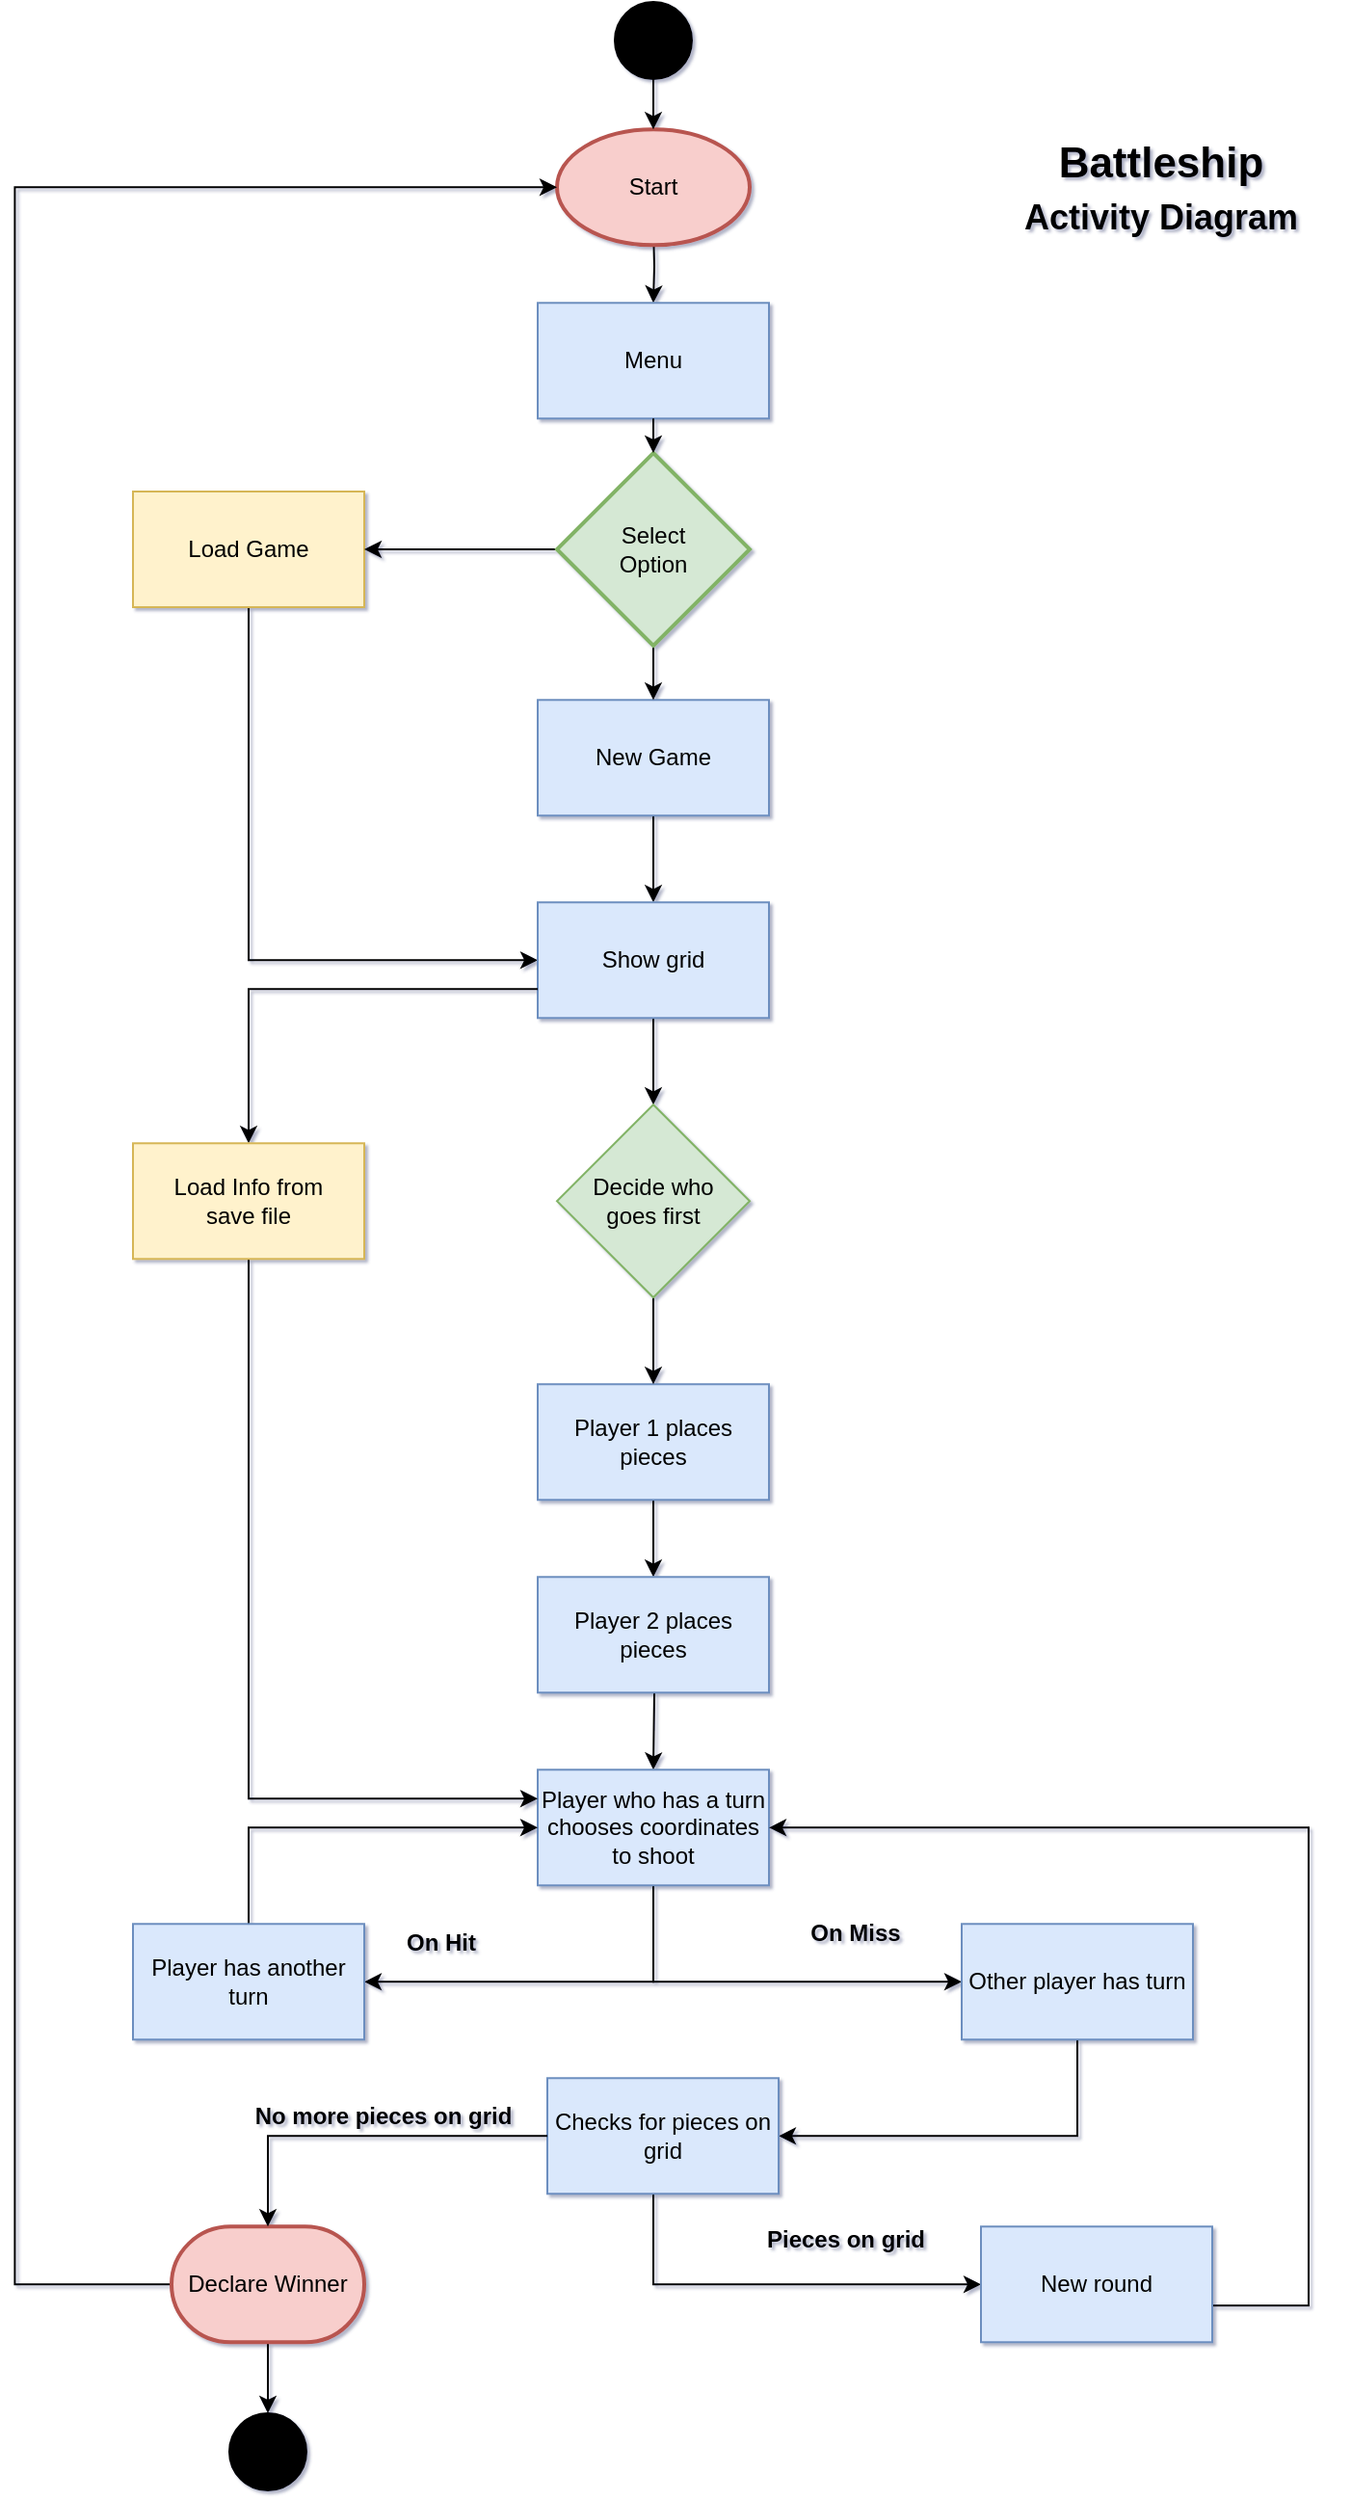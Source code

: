 <mxfile version="12.5.8" type="device"><diagram id="C5RBs43oDa-KdzZeNtuy" name="Page-1"><mxGraphModel dx="1283" dy="1793" grid="0" gridSize="10" guides="1" tooltips="1" connect="1" arrows="1" fold="1" page="1" pageScale="1" pageWidth="827" pageHeight="1169" math="0" shadow="1"><root><mxCell id="WIyWlLk6GJQsqaUBKTNV-0"/><mxCell id="WIyWlLk6GJQsqaUBKTNV-1" parent="WIyWlLk6GJQsqaUBKTNV-0"/><mxCell id="BOUVBBY70fyEWPpo8IRB-9" style="edgeStyle=orthogonalEdgeStyle;rounded=0;orthogonalLoop=1;jettySize=auto;html=1;exitX=0.5;exitY=1;exitDx=0;exitDy=0;entryX=0.5;entryY=0;entryDx=0;entryDy=0;" edge="1" parent="WIyWlLk6GJQsqaUBKTNV-1" target="BOUVBBY70fyEWPpo8IRB-1"><mxGeometry relative="1" as="geometry"><mxPoint x="393" y="-1042.86" as="sourcePoint"/></mxGeometry></mxCell><mxCell id="BOUVBBY70fyEWPpo8IRB-1" value="Menu" style="rounded=0;whiteSpace=wrap;html=1;fillColor=#dae8fc;strokeColor=#6c8ebf;" vertex="1" parent="WIyWlLk6GJQsqaUBKTNV-1"><mxGeometry x="333" y="-1002.86" width="120" height="60" as="geometry"/></mxCell><mxCell id="BOUVBBY70fyEWPpo8IRB-87" style="edgeStyle=orthogonalEdgeStyle;rounded=0;orthogonalLoop=1;jettySize=auto;html=1;exitX=0.5;exitY=1;exitDx=0;exitDy=0;entryX=0;entryY=0.5;entryDx=0;entryDy=0;" edge="1" parent="WIyWlLk6GJQsqaUBKTNV-1" source="BOUVBBY70fyEWPpo8IRB-11" target="BOUVBBY70fyEWPpo8IRB-19"><mxGeometry relative="1" as="geometry"/></mxCell><mxCell id="BOUVBBY70fyEWPpo8IRB-11" value="Load Game" style="rounded=0;whiteSpace=wrap;html=1;fillColor=#fff2cc;strokeColor=#d6b656;" vertex="1" parent="WIyWlLk6GJQsqaUBKTNV-1"><mxGeometry x="123" y="-905.0" width="120" height="60" as="geometry"/></mxCell><mxCell id="BOUVBBY70fyEWPpo8IRB-20" value="" style="edgeStyle=orthogonalEdgeStyle;rounded=0;orthogonalLoop=1;jettySize=auto;html=1;" edge="1" parent="WIyWlLk6GJQsqaUBKTNV-1" source="BOUVBBY70fyEWPpo8IRB-13" target="BOUVBBY70fyEWPpo8IRB-19"><mxGeometry relative="1" as="geometry"/></mxCell><mxCell id="BOUVBBY70fyEWPpo8IRB-13" value="New Game" style="rounded=0;whiteSpace=wrap;html=1;fillColor=#dae8fc;strokeColor=#6c8ebf;" vertex="1" parent="WIyWlLk6GJQsqaUBKTNV-1"><mxGeometry x="333" y="-796.86" width="120" height="60" as="geometry"/></mxCell><mxCell id="BOUVBBY70fyEWPpo8IRB-38" value="" style="edgeStyle=orthogonalEdgeStyle;rounded=0;orthogonalLoop=1;jettySize=auto;html=1;" edge="1" parent="WIyWlLk6GJQsqaUBKTNV-1" source="BOUVBBY70fyEWPpo8IRB-19" target="BOUVBBY70fyEWPpo8IRB-36"><mxGeometry relative="1" as="geometry"/></mxCell><mxCell id="BOUVBBY70fyEWPpo8IRB-19" value="Show grid" style="rounded=0;whiteSpace=wrap;html=1;fillColor=#dae8fc;strokeColor=#6c8ebf;" vertex="1" parent="WIyWlLk6GJQsqaUBKTNV-1"><mxGeometry x="333" y="-691.86" width="120" height="60" as="geometry"/></mxCell><mxCell id="BOUVBBY70fyEWPpo8IRB-33" value="" style="edgeStyle=orthogonalEdgeStyle;rounded=0;orthogonalLoop=1;jettySize=auto;html=1;" edge="1" parent="WIyWlLk6GJQsqaUBKTNV-1" source="BOUVBBY70fyEWPpo8IRB-21" target="BOUVBBY70fyEWPpo8IRB-32"><mxGeometry relative="1" as="geometry"/></mxCell><mxCell id="BOUVBBY70fyEWPpo8IRB-21" value="Player 1 places pieces" style="rounded=0;whiteSpace=wrap;html=1;fillColor=#dae8fc;strokeColor=#6c8ebf;" vertex="1" parent="WIyWlLk6GJQsqaUBKTNV-1"><mxGeometry x="333" y="-441.86" width="120" height="60" as="geometry"/></mxCell><mxCell id="BOUVBBY70fyEWPpo8IRB-31" value="" style="edgeStyle=orthogonalEdgeStyle;rounded=0;orthogonalLoop=1;jettySize=auto;html=1;" edge="1" parent="WIyWlLk6GJQsqaUBKTNV-1" source="BOUVBBY70fyEWPpo8IRB-15" target="BOUVBBY70fyEWPpo8IRB-13"><mxGeometry relative="1" as="geometry"/></mxCell><mxCell id="BOUVBBY70fyEWPpo8IRB-17" value="Start" style="strokeWidth=2;html=1;shape=mxgraph.flowchart.start_1;whiteSpace=wrap;fillColor=#f8cecc;strokeColor=#b85450;" vertex="1" parent="WIyWlLk6GJQsqaUBKTNV-1"><mxGeometry x="343" y="-1092.86" width="100" height="60" as="geometry"/></mxCell><mxCell id="BOUVBBY70fyEWPpo8IRB-35" value="" style="edgeStyle=orthogonalEdgeStyle;rounded=0;orthogonalLoop=1;jettySize=auto;html=1;" edge="1" parent="WIyWlLk6GJQsqaUBKTNV-1" target="BOUVBBY70fyEWPpo8IRB-34"><mxGeometry relative="1" as="geometry"><mxPoint x="393" y="-321.86" as="sourcePoint"/></mxGeometry></mxCell><mxCell id="BOUVBBY70fyEWPpo8IRB-32" value="Player 2 places pieces" style="rounded=0;whiteSpace=wrap;html=1;fillColor=#dae8fc;strokeColor=#6c8ebf;" vertex="1" parent="WIyWlLk6GJQsqaUBKTNV-1"><mxGeometry x="333" y="-341.86" width="120" height="60" as="geometry"/></mxCell><mxCell id="BOUVBBY70fyEWPpo8IRB-61" style="edgeStyle=orthogonalEdgeStyle;rounded=0;orthogonalLoop=1;jettySize=auto;html=1;exitX=0.5;exitY=1;exitDx=0;exitDy=0;entryX=1;entryY=0.5;entryDx=0;entryDy=0;" edge="1" parent="WIyWlLk6GJQsqaUBKTNV-1" source="BOUVBBY70fyEWPpo8IRB-34" target="BOUVBBY70fyEWPpo8IRB-58"><mxGeometry relative="1" as="geometry"/></mxCell><mxCell id="BOUVBBY70fyEWPpo8IRB-62" style="edgeStyle=orthogonalEdgeStyle;rounded=0;orthogonalLoop=1;jettySize=auto;html=1;exitX=0.5;exitY=1;exitDx=0;exitDy=0;entryX=0;entryY=0.5;entryDx=0;entryDy=0;" edge="1" parent="WIyWlLk6GJQsqaUBKTNV-1" source="BOUVBBY70fyEWPpo8IRB-34" target="BOUVBBY70fyEWPpo8IRB-59"><mxGeometry relative="1" as="geometry"/></mxCell><mxCell id="BOUVBBY70fyEWPpo8IRB-34" value="Player who has a turn chooses coordinates to shoot" style="rounded=0;whiteSpace=wrap;html=1;fillColor=#dae8fc;strokeColor=#6c8ebf;" vertex="1" parent="WIyWlLk6GJQsqaUBKTNV-1"><mxGeometry x="333" y="-241.86" width="120" height="60" as="geometry"/></mxCell><mxCell id="BOUVBBY70fyEWPpo8IRB-37" value="" style="edgeStyle=orthogonalEdgeStyle;rounded=0;orthogonalLoop=1;jettySize=auto;html=1;" edge="1" parent="WIyWlLk6GJQsqaUBKTNV-1" source="BOUVBBY70fyEWPpo8IRB-36" target="BOUVBBY70fyEWPpo8IRB-21"><mxGeometry relative="1" as="geometry"/></mxCell><mxCell id="BOUVBBY70fyEWPpo8IRB-36" value="Decide who &lt;br&gt;goes first" style="rhombus;whiteSpace=wrap;html=1;fillColor=#d5e8d4;strokeColor=#82b366;" vertex="1" parent="WIyWlLk6GJQsqaUBKTNV-1"><mxGeometry x="343" y="-586.86" width="100" height="100" as="geometry"/></mxCell><mxCell id="BOUVBBY70fyEWPpo8IRB-50" style="edgeStyle=orthogonalEdgeStyle;rounded=0;orthogonalLoop=1;jettySize=auto;html=1;exitX=0;exitY=0.75;exitDx=0;exitDy=0;entryX=0.5;entryY=0;entryDx=0;entryDy=0;" edge="1" parent="WIyWlLk6GJQsqaUBKTNV-1" source="BOUVBBY70fyEWPpo8IRB-19" target="BOUVBBY70fyEWPpo8IRB-49"><mxGeometry relative="1" as="geometry"><Array as="points"><mxPoint x="183.0" y="-646.86"/></Array></mxGeometry></mxCell><mxCell id="BOUVBBY70fyEWPpo8IRB-95" style="edgeStyle=orthogonalEdgeStyle;rounded=0;orthogonalLoop=1;jettySize=auto;html=1;exitX=0;exitY=0.5;exitDx=0;exitDy=0;exitPerimeter=0;entryX=1;entryY=0.5;entryDx=0;entryDy=0;" edge="1" parent="WIyWlLk6GJQsqaUBKTNV-1" source="BOUVBBY70fyEWPpo8IRB-15" target="BOUVBBY70fyEWPpo8IRB-11"><mxGeometry relative="1" as="geometry"/></mxCell><mxCell id="BOUVBBY70fyEWPpo8IRB-15" value="Select&lt;br&gt;Option" style="strokeWidth=2;html=1;shape=mxgraph.flowchart.decision;whiteSpace=wrap;fillColor=#d5e8d4;strokeColor=#82b366;" vertex="1" parent="WIyWlLk6GJQsqaUBKTNV-1"><mxGeometry x="343" y="-925.0" width="100" height="100" as="geometry"/></mxCell><mxCell id="BOUVBBY70fyEWPpo8IRB-40" style="edgeStyle=orthogonalEdgeStyle;rounded=0;orthogonalLoop=1;jettySize=auto;html=1;exitX=0.5;exitY=1;exitDx=0;exitDy=0;entryX=0.5;entryY=0;entryDx=0;entryDy=0;" edge="1" parent="WIyWlLk6GJQsqaUBKTNV-1" source="BOUVBBY70fyEWPpo8IRB-1" target="BOUVBBY70fyEWPpo8IRB-15"><mxGeometry relative="1" as="geometry"><mxPoint x="393" y="-942.86" as="sourcePoint"/><mxPoint x="393" y="-872.86" as="targetPoint"/></mxGeometry></mxCell><mxCell id="BOUVBBY70fyEWPpo8IRB-57" style="edgeStyle=orthogonalEdgeStyle;rounded=0;orthogonalLoop=1;jettySize=auto;html=1;exitX=0.5;exitY=1;exitDx=0;exitDy=0;entryX=0;entryY=0.25;entryDx=0;entryDy=0;" edge="1" parent="WIyWlLk6GJQsqaUBKTNV-1" source="BOUVBBY70fyEWPpo8IRB-49" target="BOUVBBY70fyEWPpo8IRB-34"><mxGeometry relative="1" as="geometry"/></mxCell><mxCell id="BOUVBBY70fyEWPpo8IRB-49" value="Load Info from&lt;br&gt;save file" style="rounded=0;whiteSpace=wrap;html=1;fillColor=#fff2cc;strokeColor=#d6b656;" vertex="1" parent="WIyWlLk6GJQsqaUBKTNV-1"><mxGeometry x="123" y="-566.86" width="120" height="60" as="geometry"/></mxCell><mxCell id="BOUVBBY70fyEWPpo8IRB-91" style="edgeStyle=orthogonalEdgeStyle;rounded=0;orthogonalLoop=1;jettySize=auto;html=1;exitX=0.5;exitY=0;exitDx=0;exitDy=0;entryX=0;entryY=0.5;entryDx=0;entryDy=0;" edge="1" parent="WIyWlLk6GJQsqaUBKTNV-1" source="BOUVBBY70fyEWPpo8IRB-58" target="BOUVBBY70fyEWPpo8IRB-34"><mxGeometry relative="1" as="geometry"/></mxCell><mxCell id="BOUVBBY70fyEWPpo8IRB-58" value="Player has another turn" style="rounded=0;whiteSpace=wrap;html=1;fillColor=#dae8fc;strokeColor=#6c8ebf;" vertex="1" parent="WIyWlLk6GJQsqaUBKTNV-1"><mxGeometry x="123" y="-161.86" width="120" height="60" as="geometry"/></mxCell><mxCell id="BOUVBBY70fyEWPpo8IRB-68" style="edgeStyle=orthogonalEdgeStyle;rounded=0;orthogonalLoop=1;jettySize=auto;html=1;exitX=0.5;exitY=1;exitDx=0;exitDy=0;entryX=1;entryY=0.5;entryDx=0;entryDy=0;" edge="1" parent="WIyWlLk6GJQsqaUBKTNV-1" source="BOUVBBY70fyEWPpo8IRB-59" target="BOUVBBY70fyEWPpo8IRB-67"><mxGeometry relative="1" as="geometry"><Array as="points"><mxPoint x="613" y="-51.86"/></Array></mxGeometry></mxCell><mxCell id="BOUVBBY70fyEWPpo8IRB-59" value="Other player has turn" style="rounded=0;whiteSpace=wrap;html=1;fillColor=#dae8fc;strokeColor=#6c8ebf;" vertex="1" parent="WIyWlLk6GJQsqaUBKTNV-1"><mxGeometry x="553" y="-161.86" width="120" height="60" as="geometry"/></mxCell><mxCell id="BOUVBBY70fyEWPpo8IRB-64" value="On Hit" style="text;html=1;strokeColor=none;fillColor=none;align=center;verticalAlign=middle;whiteSpace=wrap;rounded=0;fontStyle=1" vertex="1" parent="WIyWlLk6GJQsqaUBKTNV-1"><mxGeometry x="263" y="-161.86" width="40" height="20" as="geometry"/></mxCell><mxCell id="BOUVBBY70fyEWPpo8IRB-66" value="On Miss" style="text;html=1;strokeColor=none;fillColor=none;align=center;verticalAlign=middle;whiteSpace=wrap;rounded=0;fontStyle=1" vertex="1" parent="WIyWlLk6GJQsqaUBKTNV-1"><mxGeometry x="463" y="-171.86" width="70" height="30" as="geometry"/></mxCell><mxCell id="BOUVBBY70fyEWPpo8IRB-74" style="edgeStyle=orthogonalEdgeStyle;rounded=0;orthogonalLoop=1;jettySize=auto;html=1;exitX=0.5;exitY=1;exitDx=0;exitDy=0;entryX=0;entryY=0.5;entryDx=0;entryDy=0;" edge="1" parent="WIyWlLk6GJQsqaUBKTNV-1" target="BOUVBBY70fyEWPpo8IRB-69"><mxGeometry relative="1" as="geometry"><mxPoint x="408" y="-32.86" as="sourcePoint"/><Array as="points"><mxPoint x="393" y="-32.86"/><mxPoint x="393" y="25.14"/></Array></mxGeometry></mxCell><mxCell id="BOUVBBY70fyEWPpo8IRB-67" value="Checks for pieces on grid" style="rounded=0;whiteSpace=wrap;html=1;fillColor=#dae8fc;strokeColor=#6c8ebf;" vertex="1" parent="WIyWlLk6GJQsqaUBKTNV-1"><mxGeometry x="338" y="-81.86" width="120" height="60" as="geometry"/></mxCell><mxCell id="BOUVBBY70fyEWPpo8IRB-76" style="edgeStyle=orthogonalEdgeStyle;rounded=0;orthogonalLoop=1;jettySize=auto;html=1;exitX=1;exitY=0.5;exitDx=0;exitDy=0;entryX=1;entryY=0.5;entryDx=0;entryDy=0;" edge="1" parent="WIyWlLk6GJQsqaUBKTNV-1" source="BOUVBBY70fyEWPpo8IRB-69" target="BOUVBBY70fyEWPpo8IRB-34"><mxGeometry relative="1" as="geometry"><mxPoint x="723" y="-221.86" as="targetPoint"/><Array as="points"><mxPoint x="733" y="36.14"/><mxPoint x="733" y="-211.86"/></Array></mxGeometry></mxCell><mxCell id="BOUVBBY70fyEWPpo8IRB-69" value="New round" style="rounded=0;whiteSpace=wrap;html=1;fillColor=#dae8fc;strokeColor=#6c8ebf;" vertex="1" parent="WIyWlLk6GJQsqaUBKTNV-1"><mxGeometry x="563" y="-4.86" width="120" height="60" as="geometry"/></mxCell><mxCell id="BOUVBBY70fyEWPpo8IRB-72" value="No more pieces on grid" style="text;html=1;strokeColor=none;fillColor=none;align=center;verticalAlign=middle;whiteSpace=wrap;rounded=0;fontStyle=1" vertex="1" parent="WIyWlLk6GJQsqaUBKTNV-1"><mxGeometry x="183.0" y="-71.86" width="140" height="20" as="geometry"/></mxCell><mxCell id="BOUVBBY70fyEWPpo8IRB-75" value="Pieces on grid" style="text;html=1;strokeColor=none;fillColor=none;align=center;verticalAlign=middle;whiteSpace=wrap;rounded=0;fontStyle=1" vertex="1" parent="WIyWlLk6GJQsqaUBKTNV-1"><mxGeometry x="448" y="-12.86" width="90" height="30" as="geometry"/></mxCell><mxCell id="BOUVBBY70fyEWPpo8IRB-99" style="edgeStyle=orthogonalEdgeStyle;rounded=0;orthogonalLoop=1;jettySize=auto;html=1;exitX=0.5;exitY=1;exitDx=0;exitDy=0;exitPerimeter=0;entryX=0.5;entryY=0;entryDx=0;entryDy=0;" edge="1" parent="WIyWlLk6GJQsqaUBKTNV-1" source="BOUVBBY70fyEWPpo8IRB-77" target="BOUVBBY70fyEWPpo8IRB-98"><mxGeometry relative="1" as="geometry"/></mxCell><mxCell id="BOUVBBY70fyEWPpo8IRB-100" style="edgeStyle=orthogonalEdgeStyle;rounded=0;orthogonalLoop=1;jettySize=auto;html=1;exitX=0;exitY=0.5;exitDx=0;exitDy=0;exitPerimeter=0;entryX=0;entryY=0.5;entryDx=0;entryDy=0;entryPerimeter=0;" edge="1" parent="WIyWlLk6GJQsqaUBKTNV-1" source="BOUVBBY70fyEWPpo8IRB-77" target="BOUVBBY70fyEWPpo8IRB-17"><mxGeometry relative="1" as="geometry"><Array as="points"><mxPoint x="61.71" y="25.0"/><mxPoint x="61.71" y="-1063"/></Array></mxGeometry></mxCell><mxCell id="BOUVBBY70fyEWPpo8IRB-77" value="Declare Winner" style="strokeWidth=2;html=1;shape=mxgraph.flowchart.terminator;whiteSpace=wrap;fillColor=#f8cecc;strokeColor=#b85450;" vertex="1" parent="WIyWlLk6GJQsqaUBKTNV-1"><mxGeometry x="143.0" y="-4.86" width="100" height="60" as="geometry"/></mxCell><mxCell id="BOUVBBY70fyEWPpo8IRB-83" style="edgeStyle=orthogonalEdgeStyle;rounded=0;orthogonalLoop=1;jettySize=auto;html=1;exitX=0;exitY=0.5;exitDx=0;exitDy=0;entryX=0.5;entryY=0;entryDx=0;entryDy=0;" edge="1" parent="WIyWlLk6GJQsqaUBKTNV-1" source="BOUVBBY70fyEWPpo8IRB-67" target="BOUVBBY70fyEWPpo8IRB-77"><mxGeometry relative="1" as="geometry"><mxPoint x="338" y="-51.86" as="sourcePoint"/><mxPoint x="183.0" y="58.14" as="targetPoint"/></mxGeometry></mxCell><mxCell id="BOUVBBY70fyEWPpo8IRB-97" style="edgeStyle=orthogonalEdgeStyle;rounded=0;orthogonalLoop=1;jettySize=auto;html=1;exitX=0.5;exitY=1;exitDx=0;exitDy=0;entryX=0.5;entryY=0;entryDx=0;entryDy=0;entryPerimeter=0;" edge="1" parent="WIyWlLk6GJQsqaUBKTNV-1" source="BOUVBBY70fyEWPpo8IRB-96" target="BOUVBBY70fyEWPpo8IRB-17"><mxGeometry relative="1" as="geometry"/></mxCell><mxCell id="BOUVBBY70fyEWPpo8IRB-96" value="" style="ellipse;shape=doubleEllipse;whiteSpace=wrap;html=1;aspect=fixed;fillColor=#000000;" vertex="1" parent="WIyWlLk6GJQsqaUBKTNV-1"><mxGeometry x="373.0" y="-1159" width="40" height="40" as="geometry"/></mxCell><mxCell id="BOUVBBY70fyEWPpo8IRB-98" value="" style="ellipse;shape=doubleEllipse;whiteSpace=wrap;html=1;aspect=fixed;fillColor=#000000;" vertex="1" parent="WIyWlLk6GJQsqaUBKTNV-1"><mxGeometry x="173" y="92.0" width="40" height="40" as="geometry"/></mxCell><mxCell id="BOUVBBY70fyEWPpo8IRB-103" value="&lt;b&gt;Battleship&lt;br&gt;&lt;font style=&quot;font-size: 18px&quot;&gt;Activity Diagram&lt;/font&gt;&lt;br&gt;&lt;/b&gt;" style="text;html=1;fillColor=none;align=center;verticalAlign=middle;whiteSpace=wrap;rounded=0;fontSize=22;shadow=0;" vertex="1" parent="WIyWlLk6GJQsqaUBKTNV-1"><mxGeometry x="563" y="-1092.86" width="187" height="60.86" as="geometry"/></mxCell></root></mxGraphModel></diagram></mxfile>